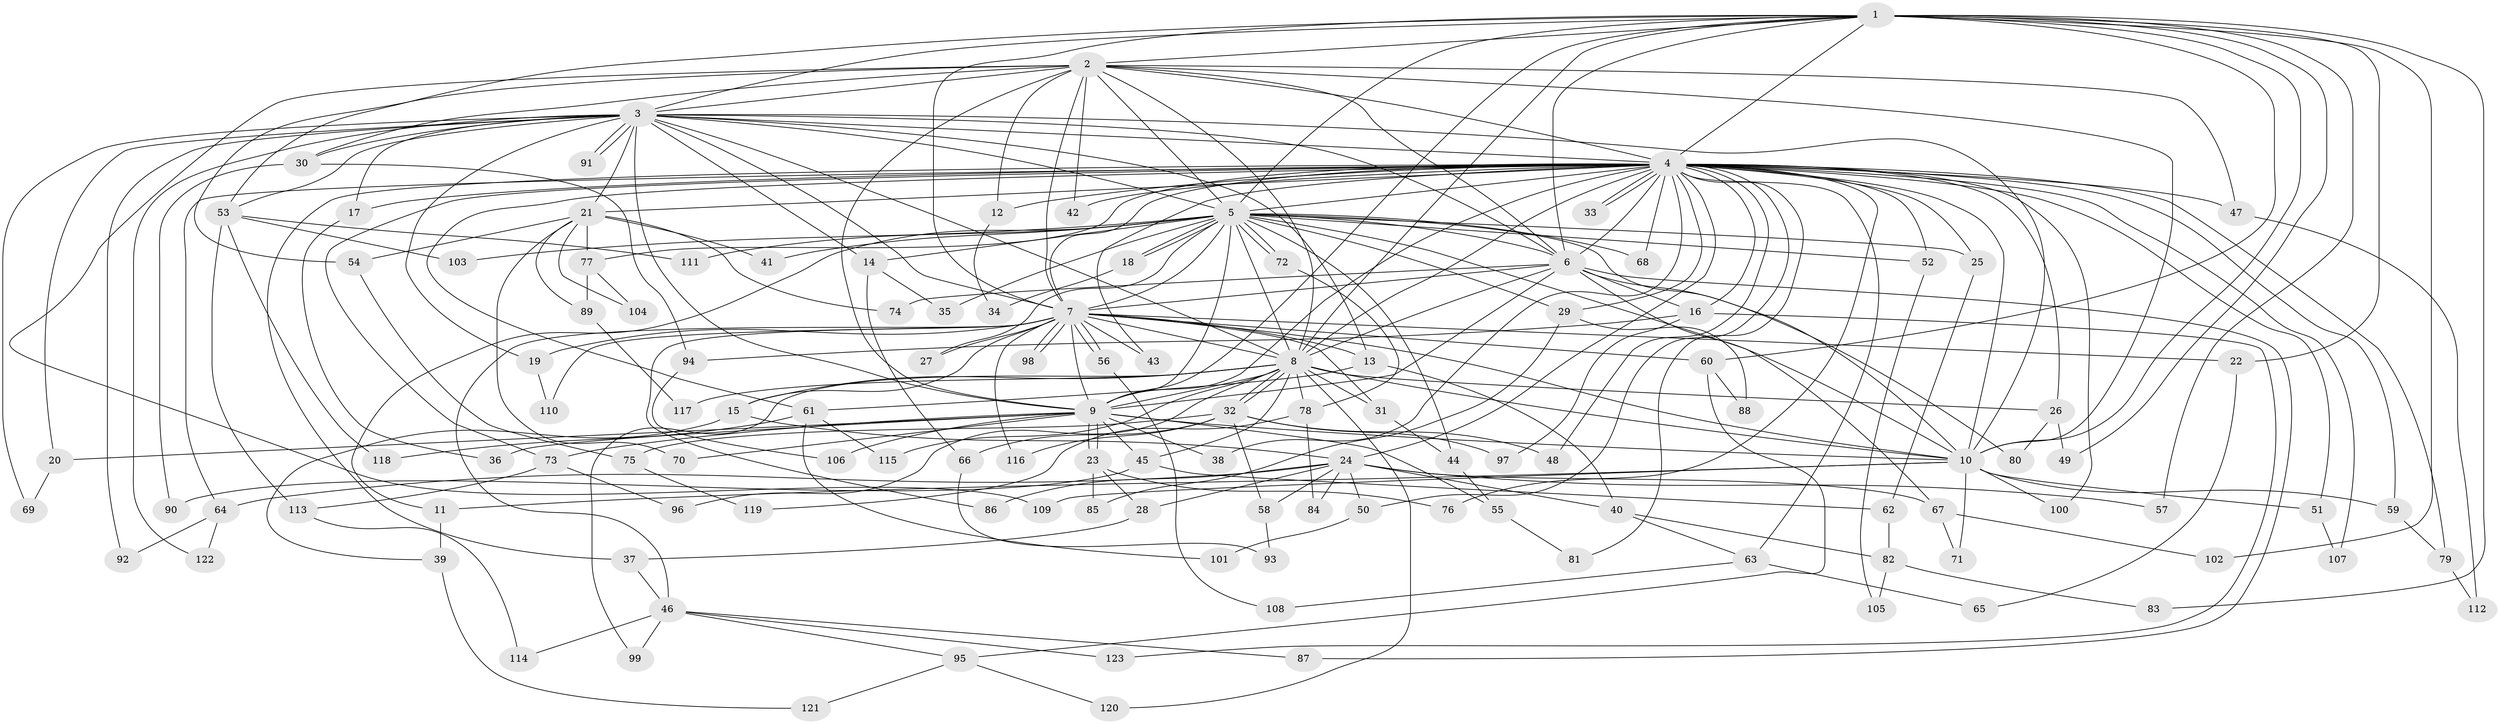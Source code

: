 // coarse degree distribution, {24: 0.011111111111111112, 12: 0.011111111111111112, 27: 0.011111111111111112, 35: 0.011111111111111112, 22: 0.011111111111111112, 11: 0.011111111111111112, 21: 0.011111111111111112, 13: 0.022222222222222223, 3: 0.2222222222222222, 4: 0.14444444444444443, 5: 0.044444444444444446, 2: 0.43333333333333335, 8: 0.022222222222222223, 7: 0.011111111111111112, 6: 0.011111111111111112, 1: 0.011111111111111112}
// Generated by graph-tools (version 1.1) at 2025/41/03/06/25 10:41:33]
// undirected, 123 vertices, 271 edges
graph export_dot {
graph [start="1"]
  node [color=gray90,style=filled];
  1;
  2;
  3;
  4;
  5;
  6;
  7;
  8;
  9;
  10;
  11;
  12;
  13;
  14;
  15;
  16;
  17;
  18;
  19;
  20;
  21;
  22;
  23;
  24;
  25;
  26;
  27;
  28;
  29;
  30;
  31;
  32;
  33;
  34;
  35;
  36;
  37;
  38;
  39;
  40;
  41;
  42;
  43;
  44;
  45;
  46;
  47;
  48;
  49;
  50;
  51;
  52;
  53;
  54;
  55;
  56;
  57;
  58;
  59;
  60;
  61;
  62;
  63;
  64;
  65;
  66;
  67;
  68;
  69;
  70;
  71;
  72;
  73;
  74;
  75;
  76;
  77;
  78;
  79;
  80;
  81;
  82;
  83;
  84;
  85;
  86;
  87;
  88;
  89;
  90;
  91;
  92;
  93;
  94;
  95;
  96;
  97;
  98;
  99;
  100;
  101;
  102;
  103;
  104;
  105;
  106;
  107;
  108;
  109;
  110;
  111;
  112;
  113;
  114;
  115;
  116;
  117;
  118;
  119;
  120;
  121;
  122;
  123;
  1 -- 2;
  1 -- 3;
  1 -- 4;
  1 -- 5;
  1 -- 6;
  1 -- 7;
  1 -- 8;
  1 -- 9;
  1 -- 10;
  1 -- 22;
  1 -- 49;
  1 -- 53;
  1 -- 57;
  1 -- 60;
  1 -- 83;
  1 -- 102;
  2 -- 3;
  2 -- 4;
  2 -- 5;
  2 -- 6;
  2 -- 7;
  2 -- 8;
  2 -- 9;
  2 -- 10;
  2 -- 12;
  2 -- 30;
  2 -- 42;
  2 -- 47;
  2 -- 54;
  2 -- 109;
  3 -- 4;
  3 -- 5;
  3 -- 6;
  3 -- 7;
  3 -- 8;
  3 -- 9;
  3 -- 10;
  3 -- 13;
  3 -- 14;
  3 -- 17;
  3 -- 19;
  3 -- 20;
  3 -- 21;
  3 -- 30;
  3 -- 53;
  3 -- 69;
  3 -- 91;
  3 -- 91;
  3 -- 92;
  3 -- 122;
  4 -- 5;
  4 -- 6;
  4 -- 7;
  4 -- 8;
  4 -- 9;
  4 -- 10;
  4 -- 12;
  4 -- 16;
  4 -- 17;
  4 -- 21;
  4 -- 24;
  4 -- 25;
  4 -- 26;
  4 -- 29;
  4 -- 33;
  4 -- 33;
  4 -- 37;
  4 -- 38;
  4 -- 42;
  4 -- 43;
  4 -- 47;
  4 -- 48;
  4 -- 50;
  4 -- 51;
  4 -- 52;
  4 -- 59;
  4 -- 61;
  4 -- 63;
  4 -- 64;
  4 -- 68;
  4 -- 73;
  4 -- 76;
  4 -- 77;
  4 -- 79;
  4 -- 81;
  4 -- 100;
  4 -- 107;
  5 -- 6;
  5 -- 7;
  5 -- 8;
  5 -- 9;
  5 -- 10;
  5 -- 11;
  5 -- 14;
  5 -- 18;
  5 -- 18;
  5 -- 25;
  5 -- 27;
  5 -- 29;
  5 -- 35;
  5 -- 41;
  5 -- 44;
  5 -- 52;
  5 -- 67;
  5 -- 68;
  5 -- 72;
  5 -- 72;
  5 -- 103;
  5 -- 111;
  6 -- 7;
  6 -- 8;
  6 -- 9;
  6 -- 10;
  6 -- 16;
  6 -- 74;
  6 -- 80;
  6 -- 87;
  7 -- 8;
  7 -- 9;
  7 -- 10;
  7 -- 13;
  7 -- 15;
  7 -- 19;
  7 -- 22;
  7 -- 27;
  7 -- 31;
  7 -- 43;
  7 -- 46;
  7 -- 56;
  7 -- 56;
  7 -- 60;
  7 -- 86;
  7 -- 98;
  7 -- 98;
  7 -- 110;
  7 -- 116;
  8 -- 9;
  8 -- 10;
  8 -- 15;
  8 -- 26;
  8 -- 31;
  8 -- 32;
  8 -- 32;
  8 -- 45;
  8 -- 78;
  8 -- 96;
  8 -- 99;
  8 -- 115;
  8 -- 117;
  8 -- 120;
  9 -- 10;
  9 -- 20;
  9 -- 23;
  9 -- 23;
  9 -- 36;
  9 -- 38;
  9 -- 45;
  9 -- 55;
  9 -- 70;
  9 -- 73;
  9 -- 106;
  10 -- 11;
  10 -- 51;
  10 -- 59;
  10 -- 71;
  10 -- 100;
  10 -- 109;
  11 -- 39;
  12 -- 34;
  13 -- 40;
  13 -- 61;
  14 -- 35;
  14 -- 66;
  15 -- 24;
  15 -- 39;
  16 -- 94;
  16 -- 97;
  16 -- 123;
  17 -- 36;
  18 -- 34;
  19 -- 110;
  20 -- 69;
  21 -- 41;
  21 -- 54;
  21 -- 70;
  21 -- 74;
  21 -- 77;
  21 -- 89;
  21 -- 104;
  22 -- 65;
  23 -- 28;
  23 -- 76;
  23 -- 85;
  24 -- 28;
  24 -- 40;
  24 -- 50;
  24 -- 57;
  24 -- 58;
  24 -- 64;
  24 -- 67;
  24 -- 84;
  24 -- 86;
  25 -- 62;
  26 -- 49;
  26 -- 80;
  28 -- 37;
  29 -- 85;
  29 -- 88;
  30 -- 90;
  30 -- 94;
  31 -- 44;
  32 -- 48;
  32 -- 58;
  32 -- 66;
  32 -- 75;
  32 -- 97;
  32 -- 116;
  37 -- 46;
  39 -- 121;
  40 -- 63;
  40 -- 82;
  44 -- 55;
  45 -- 62;
  45 -- 90;
  46 -- 87;
  46 -- 95;
  46 -- 99;
  46 -- 114;
  46 -- 123;
  47 -- 112;
  50 -- 101;
  51 -- 107;
  52 -- 105;
  53 -- 103;
  53 -- 111;
  53 -- 113;
  53 -- 118;
  54 -- 75;
  55 -- 81;
  56 -- 108;
  58 -- 93;
  59 -- 79;
  60 -- 88;
  60 -- 95;
  61 -- 101;
  61 -- 115;
  61 -- 118;
  62 -- 82;
  63 -- 65;
  63 -- 108;
  64 -- 92;
  64 -- 122;
  66 -- 93;
  67 -- 71;
  67 -- 102;
  72 -- 78;
  73 -- 96;
  73 -- 113;
  75 -- 119;
  77 -- 89;
  77 -- 104;
  78 -- 84;
  78 -- 119;
  79 -- 112;
  82 -- 83;
  82 -- 105;
  89 -- 117;
  94 -- 106;
  95 -- 120;
  95 -- 121;
  113 -- 114;
}
